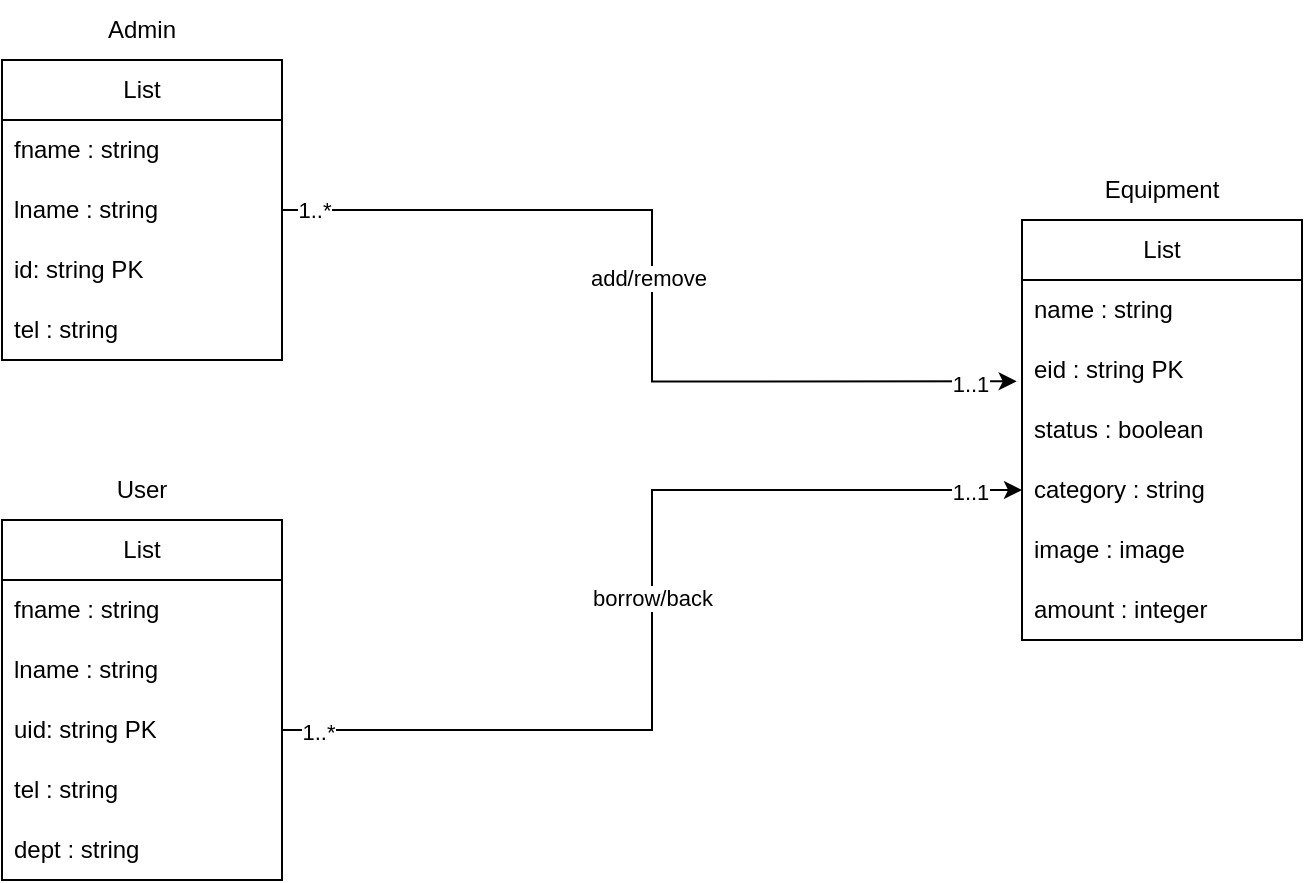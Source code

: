 <mxfile version="20.5.3" type="device"><diagram id="3fZlSx17X25oACL0s9nC" name="Page-1"><mxGraphModel dx="948" dy="1608" grid="1" gridSize="10" guides="1" tooltips="1" connect="1" arrows="1" fold="1" page="1" pageScale="1" pageWidth="850" pageHeight="1100" math="0" shadow="0"><root><mxCell id="0"/><mxCell id="1" parent="0"/><mxCell id="F2Fhl23F4Nr2H-cfLZwU-46" value="" style="group" vertex="1" connectable="0" parent="1"><mxGeometry x="410" y="-40" width="140" height="180" as="geometry"/></mxCell><mxCell id="F2Fhl23F4Nr2H-cfLZwU-1" value="List" style="swimlane;fontStyle=0;childLayout=stackLayout;horizontal=1;startSize=30;horizontalStack=0;resizeParent=1;resizeParentMax=0;resizeLast=0;collapsible=1;marginBottom=0;whiteSpace=wrap;html=1;" vertex="1" parent="F2Fhl23F4Nr2H-cfLZwU-46"><mxGeometry y="30" width="140" height="150" as="geometry"><mxRectangle x="190" y="220" width="60" height="30" as="alternateBounds"/></mxGeometry></mxCell><mxCell id="F2Fhl23F4Nr2H-cfLZwU-2" value="fname : string" style="text;strokeColor=none;fillColor=none;align=left;verticalAlign=middle;spacingLeft=4;spacingRight=4;overflow=hidden;points=[[0,0.5],[1,0.5]];portConstraint=eastwest;rotatable=0;whiteSpace=wrap;html=1;" vertex="1" parent="F2Fhl23F4Nr2H-cfLZwU-1"><mxGeometry y="30" width="140" height="30" as="geometry"/></mxCell><mxCell id="F2Fhl23F4Nr2H-cfLZwU-3" value="lname : string" style="text;strokeColor=none;fillColor=none;align=left;verticalAlign=middle;spacingLeft=4;spacingRight=4;overflow=hidden;points=[[0,0.5],[1,0.5]];portConstraint=eastwest;rotatable=0;whiteSpace=wrap;html=1;" vertex="1" parent="F2Fhl23F4Nr2H-cfLZwU-1"><mxGeometry y="60" width="140" height="30" as="geometry"/></mxCell><mxCell id="F2Fhl23F4Nr2H-cfLZwU-4" value="id: string PK" style="text;strokeColor=none;fillColor=none;align=left;verticalAlign=middle;spacingLeft=4;spacingRight=4;overflow=hidden;points=[[0,0.5],[1,0.5]];portConstraint=eastwest;rotatable=0;whiteSpace=wrap;html=1;" vertex="1" parent="F2Fhl23F4Nr2H-cfLZwU-1"><mxGeometry y="90" width="140" height="30" as="geometry"/></mxCell><mxCell id="F2Fhl23F4Nr2H-cfLZwU-34" value="tel : string" style="text;strokeColor=none;fillColor=none;align=left;verticalAlign=middle;spacingLeft=4;spacingRight=4;overflow=hidden;points=[[0,0.5],[1,0.5]];portConstraint=eastwest;rotatable=0;whiteSpace=wrap;html=1;" vertex="1" parent="F2Fhl23F4Nr2H-cfLZwU-1"><mxGeometry y="120" width="140" height="30" as="geometry"/></mxCell><mxCell id="F2Fhl23F4Nr2H-cfLZwU-9" value="Admin" style="text;html=1;strokeColor=none;fillColor=none;align=center;verticalAlign=middle;whiteSpace=wrap;rounded=0;" vertex="1" parent="F2Fhl23F4Nr2H-cfLZwU-46"><mxGeometry x="40" width="60" height="30" as="geometry"/></mxCell><mxCell id="F2Fhl23F4Nr2H-cfLZwU-47" value="" style="group" vertex="1" connectable="0" parent="1"><mxGeometry x="410" y="190" width="140" height="210" as="geometry"/></mxCell><mxCell id="F2Fhl23F4Nr2H-cfLZwU-10" value="User" style="text;html=1;strokeColor=none;fillColor=none;align=center;verticalAlign=middle;whiteSpace=wrap;rounded=0;" vertex="1" parent="F2Fhl23F4Nr2H-cfLZwU-47"><mxGeometry x="40" width="60" height="30" as="geometry"/></mxCell><mxCell id="F2Fhl23F4Nr2H-cfLZwU-36" value="List" style="swimlane;fontStyle=0;childLayout=stackLayout;horizontal=1;startSize=30;horizontalStack=0;resizeParent=1;resizeParentMax=0;resizeLast=0;collapsible=1;marginBottom=0;whiteSpace=wrap;html=1;" vertex="1" parent="F2Fhl23F4Nr2H-cfLZwU-47"><mxGeometry y="30" width="140" height="180" as="geometry"><mxRectangle x="190" y="220" width="60" height="30" as="alternateBounds"/></mxGeometry></mxCell><mxCell id="F2Fhl23F4Nr2H-cfLZwU-37" value="fname : string" style="text;strokeColor=none;fillColor=none;align=left;verticalAlign=middle;spacingLeft=4;spacingRight=4;overflow=hidden;points=[[0,0.5],[1,0.5]];portConstraint=eastwest;rotatable=0;whiteSpace=wrap;html=1;" vertex="1" parent="F2Fhl23F4Nr2H-cfLZwU-36"><mxGeometry y="30" width="140" height="30" as="geometry"/></mxCell><mxCell id="F2Fhl23F4Nr2H-cfLZwU-38" value="lname : string" style="text;strokeColor=none;fillColor=none;align=left;verticalAlign=middle;spacingLeft=4;spacingRight=4;overflow=hidden;points=[[0,0.5],[1,0.5]];portConstraint=eastwest;rotatable=0;whiteSpace=wrap;html=1;" vertex="1" parent="F2Fhl23F4Nr2H-cfLZwU-36"><mxGeometry y="60" width="140" height="30" as="geometry"/></mxCell><mxCell id="F2Fhl23F4Nr2H-cfLZwU-39" value="uid: string PK" style="text;strokeColor=none;fillColor=none;align=left;verticalAlign=middle;spacingLeft=4;spacingRight=4;overflow=hidden;points=[[0,0.5],[1,0.5]];portConstraint=eastwest;rotatable=0;whiteSpace=wrap;html=1;" vertex="1" parent="F2Fhl23F4Nr2H-cfLZwU-36"><mxGeometry y="90" width="140" height="30" as="geometry"/></mxCell><mxCell id="F2Fhl23F4Nr2H-cfLZwU-40" value="tel : string" style="text;strokeColor=none;fillColor=none;align=left;verticalAlign=middle;spacingLeft=4;spacingRight=4;overflow=hidden;points=[[0,0.5],[1,0.5]];portConstraint=eastwest;rotatable=0;whiteSpace=wrap;html=1;" vertex="1" parent="F2Fhl23F4Nr2H-cfLZwU-36"><mxGeometry y="120" width="140" height="30" as="geometry"/></mxCell><mxCell id="F2Fhl23F4Nr2H-cfLZwU-41" value="dept : string" style="text;strokeColor=none;fillColor=none;align=left;verticalAlign=middle;spacingLeft=4;spacingRight=4;overflow=hidden;points=[[0,0.5],[1,0.5]];portConstraint=eastwest;rotatable=0;whiteSpace=wrap;html=1;" vertex="1" parent="F2Fhl23F4Nr2H-cfLZwU-36"><mxGeometry y="150" width="140" height="30" as="geometry"/></mxCell><mxCell id="F2Fhl23F4Nr2H-cfLZwU-48" value="" style="group" vertex="1" connectable="0" parent="1"><mxGeometry x="920" y="40" width="140" height="240" as="geometry"/></mxCell><mxCell id="F2Fhl23F4Nr2H-cfLZwU-11" value="List" style="swimlane;fontStyle=0;childLayout=stackLayout;horizontal=1;startSize=30;horizontalStack=0;resizeParent=1;resizeParentMax=0;resizeLast=0;collapsible=1;marginBottom=0;whiteSpace=wrap;html=1;" vertex="1" parent="F2Fhl23F4Nr2H-cfLZwU-48"><mxGeometry y="30" width="140" height="210" as="geometry"/></mxCell><mxCell id="F2Fhl23F4Nr2H-cfLZwU-12" value="name : string" style="text;strokeColor=none;fillColor=none;align=left;verticalAlign=middle;spacingLeft=4;spacingRight=4;overflow=hidden;points=[[0,0.5],[1,0.5]];portConstraint=eastwest;rotatable=0;whiteSpace=wrap;html=1;" vertex="1" parent="F2Fhl23F4Nr2H-cfLZwU-11"><mxGeometry y="30" width="140" height="30" as="geometry"/></mxCell><mxCell id="F2Fhl23F4Nr2H-cfLZwU-13" value="eid&amp;nbsp;: string PK" style="text;strokeColor=none;fillColor=none;align=left;verticalAlign=middle;spacingLeft=4;spacingRight=4;overflow=hidden;points=[[0,0.5],[1,0.5]];portConstraint=eastwest;rotatable=0;whiteSpace=wrap;html=1;" vertex="1" parent="F2Fhl23F4Nr2H-cfLZwU-11"><mxGeometry y="60" width="140" height="30" as="geometry"/></mxCell><mxCell id="F2Fhl23F4Nr2H-cfLZwU-14" value="status : boolean" style="text;strokeColor=none;fillColor=none;align=left;verticalAlign=middle;spacingLeft=4;spacingRight=4;overflow=hidden;points=[[0,0.5],[1,0.5]];portConstraint=eastwest;rotatable=0;whiteSpace=wrap;html=1;" vertex="1" parent="F2Fhl23F4Nr2H-cfLZwU-11"><mxGeometry y="90" width="140" height="30" as="geometry"/></mxCell><mxCell id="F2Fhl23F4Nr2H-cfLZwU-43" value="category : string" style="text;strokeColor=none;fillColor=none;align=left;verticalAlign=middle;spacingLeft=4;spacingRight=4;overflow=hidden;points=[[0,0.5],[1,0.5]];portConstraint=eastwest;rotatable=0;whiteSpace=wrap;html=1;" vertex="1" parent="F2Fhl23F4Nr2H-cfLZwU-11"><mxGeometry y="120" width="140" height="30" as="geometry"/></mxCell><mxCell id="F2Fhl23F4Nr2H-cfLZwU-44" value="image : image" style="text;strokeColor=none;fillColor=none;align=left;verticalAlign=middle;spacingLeft=4;spacingRight=4;overflow=hidden;points=[[0,0.5],[1,0.5]];portConstraint=eastwest;rotatable=0;whiteSpace=wrap;html=1;" vertex="1" parent="F2Fhl23F4Nr2H-cfLZwU-11"><mxGeometry y="150" width="140" height="30" as="geometry"/></mxCell><mxCell id="F2Fhl23F4Nr2H-cfLZwU-45" value="amount : integer" style="text;strokeColor=none;fillColor=none;align=left;verticalAlign=middle;spacingLeft=4;spacingRight=4;overflow=hidden;points=[[0,0.5],[1,0.5]];portConstraint=eastwest;rotatable=0;whiteSpace=wrap;html=1;" vertex="1" parent="F2Fhl23F4Nr2H-cfLZwU-11"><mxGeometry y="180" width="140" height="30" as="geometry"/></mxCell><mxCell id="F2Fhl23F4Nr2H-cfLZwU-15" value="Equipment" style="text;html=1;strokeColor=none;fillColor=none;align=center;verticalAlign=middle;whiteSpace=wrap;rounded=0;" vertex="1" parent="F2Fhl23F4Nr2H-cfLZwU-48"><mxGeometry x="40" width="60" height="30" as="geometry"/></mxCell><mxCell id="F2Fhl23F4Nr2H-cfLZwU-49" style="edgeStyle=orthogonalEdgeStyle;rounded=0;orthogonalLoop=1;jettySize=auto;html=1;entryX=-0.019;entryY=0.689;entryDx=0;entryDy=0;entryPerimeter=0;" edge="1" parent="1" source="F2Fhl23F4Nr2H-cfLZwU-3" target="F2Fhl23F4Nr2H-cfLZwU-13"><mxGeometry relative="1" as="geometry"/></mxCell><mxCell id="F2Fhl23F4Nr2H-cfLZwU-50" value="add/remove" style="edgeLabel;html=1;align=center;verticalAlign=middle;resizable=0;points=[];" vertex="1" connectable="0" parent="F2Fhl23F4Nr2H-cfLZwU-49"><mxGeometry x="-0.035" y="-2" relative="1" as="geometry"><mxPoint as="offset"/></mxGeometry></mxCell><mxCell id="F2Fhl23F4Nr2H-cfLZwU-51" value="1..*" style="edgeLabel;html=1;align=center;verticalAlign=middle;resizable=0;points=[];" vertex="1" connectable="0" parent="F2Fhl23F4Nr2H-cfLZwU-49"><mxGeometry x="-0.932" relative="1" as="geometry"><mxPoint as="offset"/></mxGeometry></mxCell><mxCell id="F2Fhl23F4Nr2H-cfLZwU-52" value="1..1" style="edgeLabel;html=1;align=center;verticalAlign=middle;resizable=0;points=[];" vertex="1" connectable="0" parent="F2Fhl23F4Nr2H-cfLZwU-49"><mxGeometry x="0.894" y="-1" relative="1" as="geometry"><mxPoint as="offset"/></mxGeometry></mxCell><mxCell id="F2Fhl23F4Nr2H-cfLZwU-53" style="edgeStyle=orthogonalEdgeStyle;rounded=0;orthogonalLoop=1;jettySize=auto;html=1;entryX=0;entryY=0.5;entryDx=0;entryDy=0;" edge="1" parent="1" source="F2Fhl23F4Nr2H-cfLZwU-39" target="F2Fhl23F4Nr2H-cfLZwU-43"><mxGeometry relative="1" as="geometry"/></mxCell><mxCell id="F2Fhl23F4Nr2H-cfLZwU-54" value="borrow/back" style="edgeLabel;html=1;align=center;verticalAlign=middle;resizable=0;points=[];" vertex="1" connectable="0" parent="F2Fhl23F4Nr2H-cfLZwU-53"><mxGeometry x="0.025" relative="1" as="geometry"><mxPoint as="offset"/></mxGeometry></mxCell><mxCell id="F2Fhl23F4Nr2H-cfLZwU-56" value="1..*" style="edgeLabel;html=1;align=center;verticalAlign=middle;resizable=0;points=[];" vertex="1" connectable="0" parent="F2Fhl23F4Nr2H-cfLZwU-53"><mxGeometry x="-0.927" y="-1" relative="1" as="geometry"><mxPoint as="offset"/></mxGeometry></mxCell><mxCell id="F2Fhl23F4Nr2H-cfLZwU-57" value="1..1" style="edgeLabel;html=1;align=center;verticalAlign=middle;resizable=0;points=[];" vertex="1" connectable="0" parent="F2Fhl23F4Nr2H-cfLZwU-53"><mxGeometry x="0.909" y="-1" relative="1" as="geometry"><mxPoint x="-4" as="offset"/></mxGeometry></mxCell></root></mxGraphModel></diagram></mxfile>